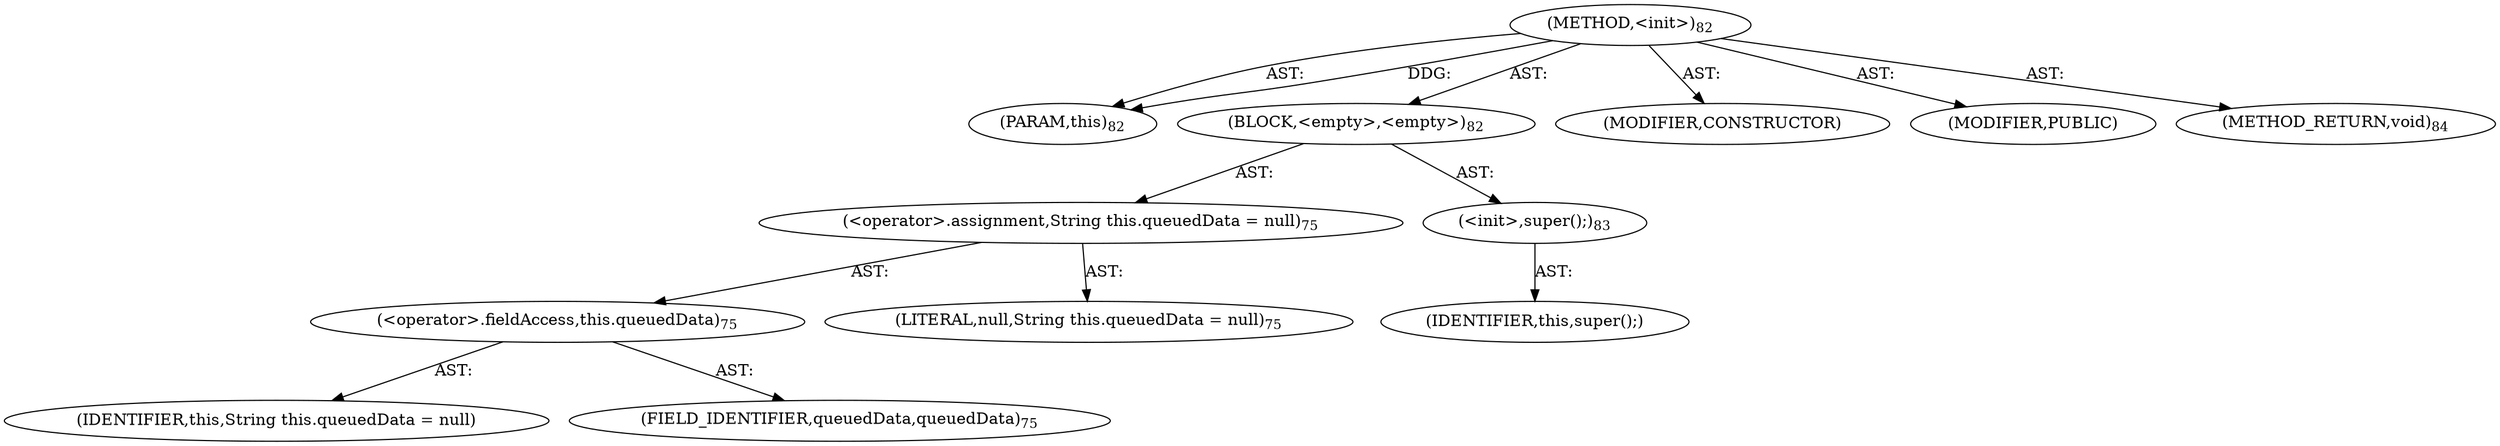 digraph "&lt;init&gt;" {  
"111669149696" [label = <(METHOD,&lt;init&gt;)<SUB>82</SUB>> ]
"115964116994" [label = <(PARAM,this)<SUB>82</SUB>> ]
"25769803776" [label = <(BLOCK,&lt;empty&gt;,&lt;empty&gt;)<SUB>82</SUB>> ]
"30064771074" [label = <(&lt;operator&gt;.assignment,String this.queuedData = null)<SUB>75</SUB>> ]
"30064771075" [label = <(&lt;operator&gt;.fieldAccess,this.queuedData)<SUB>75</SUB>> ]
"68719476743" [label = <(IDENTIFIER,this,String this.queuedData = null)> ]
"55834574848" [label = <(FIELD_IDENTIFIER,queuedData,queuedData)<SUB>75</SUB>> ]
"90194313216" [label = <(LITERAL,null,String this.queuedData = null)<SUB>75</SUB>> ]
"30064771072" [label = <(&lt;init&gt;,super();)<SUB>83</SUB>> ]
"68719476740" [label = <(IDENTIFIER,this,super();)> ]
"133143986177" [label = <(MODIFIER,CONSTRUCTOR)> ]
"133143986178" [label = <(MODIFIER,PUBLIC)> ]
"128849018880" [label = <(METHOD_RETURN,void)<SUB>84</SUB>> ]
  "111669149696" -> "115964116994"  [ label = "AST: "] 
  "111669149696" -> "25769803776"  [ label = "AST: "] 
  "111669149696" -> "133143986177"  [ label = "AST: "] 
  "111669149696" -> "133143986178"  [ label = "AST: "] 
  "111669149696" -> "128849018880"  [ label = "AST: "] 
  "25769803776" -> "30064771074"  [ label = "AST: "] 
  "25769803776" -> "30064771072"  [ label = "AST: "] 
  "30064771074" -> "30064771075"  [ label = "AST: "] 
  "30064771074" -> "90194313216"  [ label = "AST: "] 
  "30064771075" -> "68719476743"  [ label = "AST: "] 
  "30064771075" -> "55834574848"  [ label = "AST: "] 
  "30064771072" -> "68719476740"  [ label = "AST: "] 
  "111669149696" -> "115964116994"  [ label = "DDG: "] 
}

